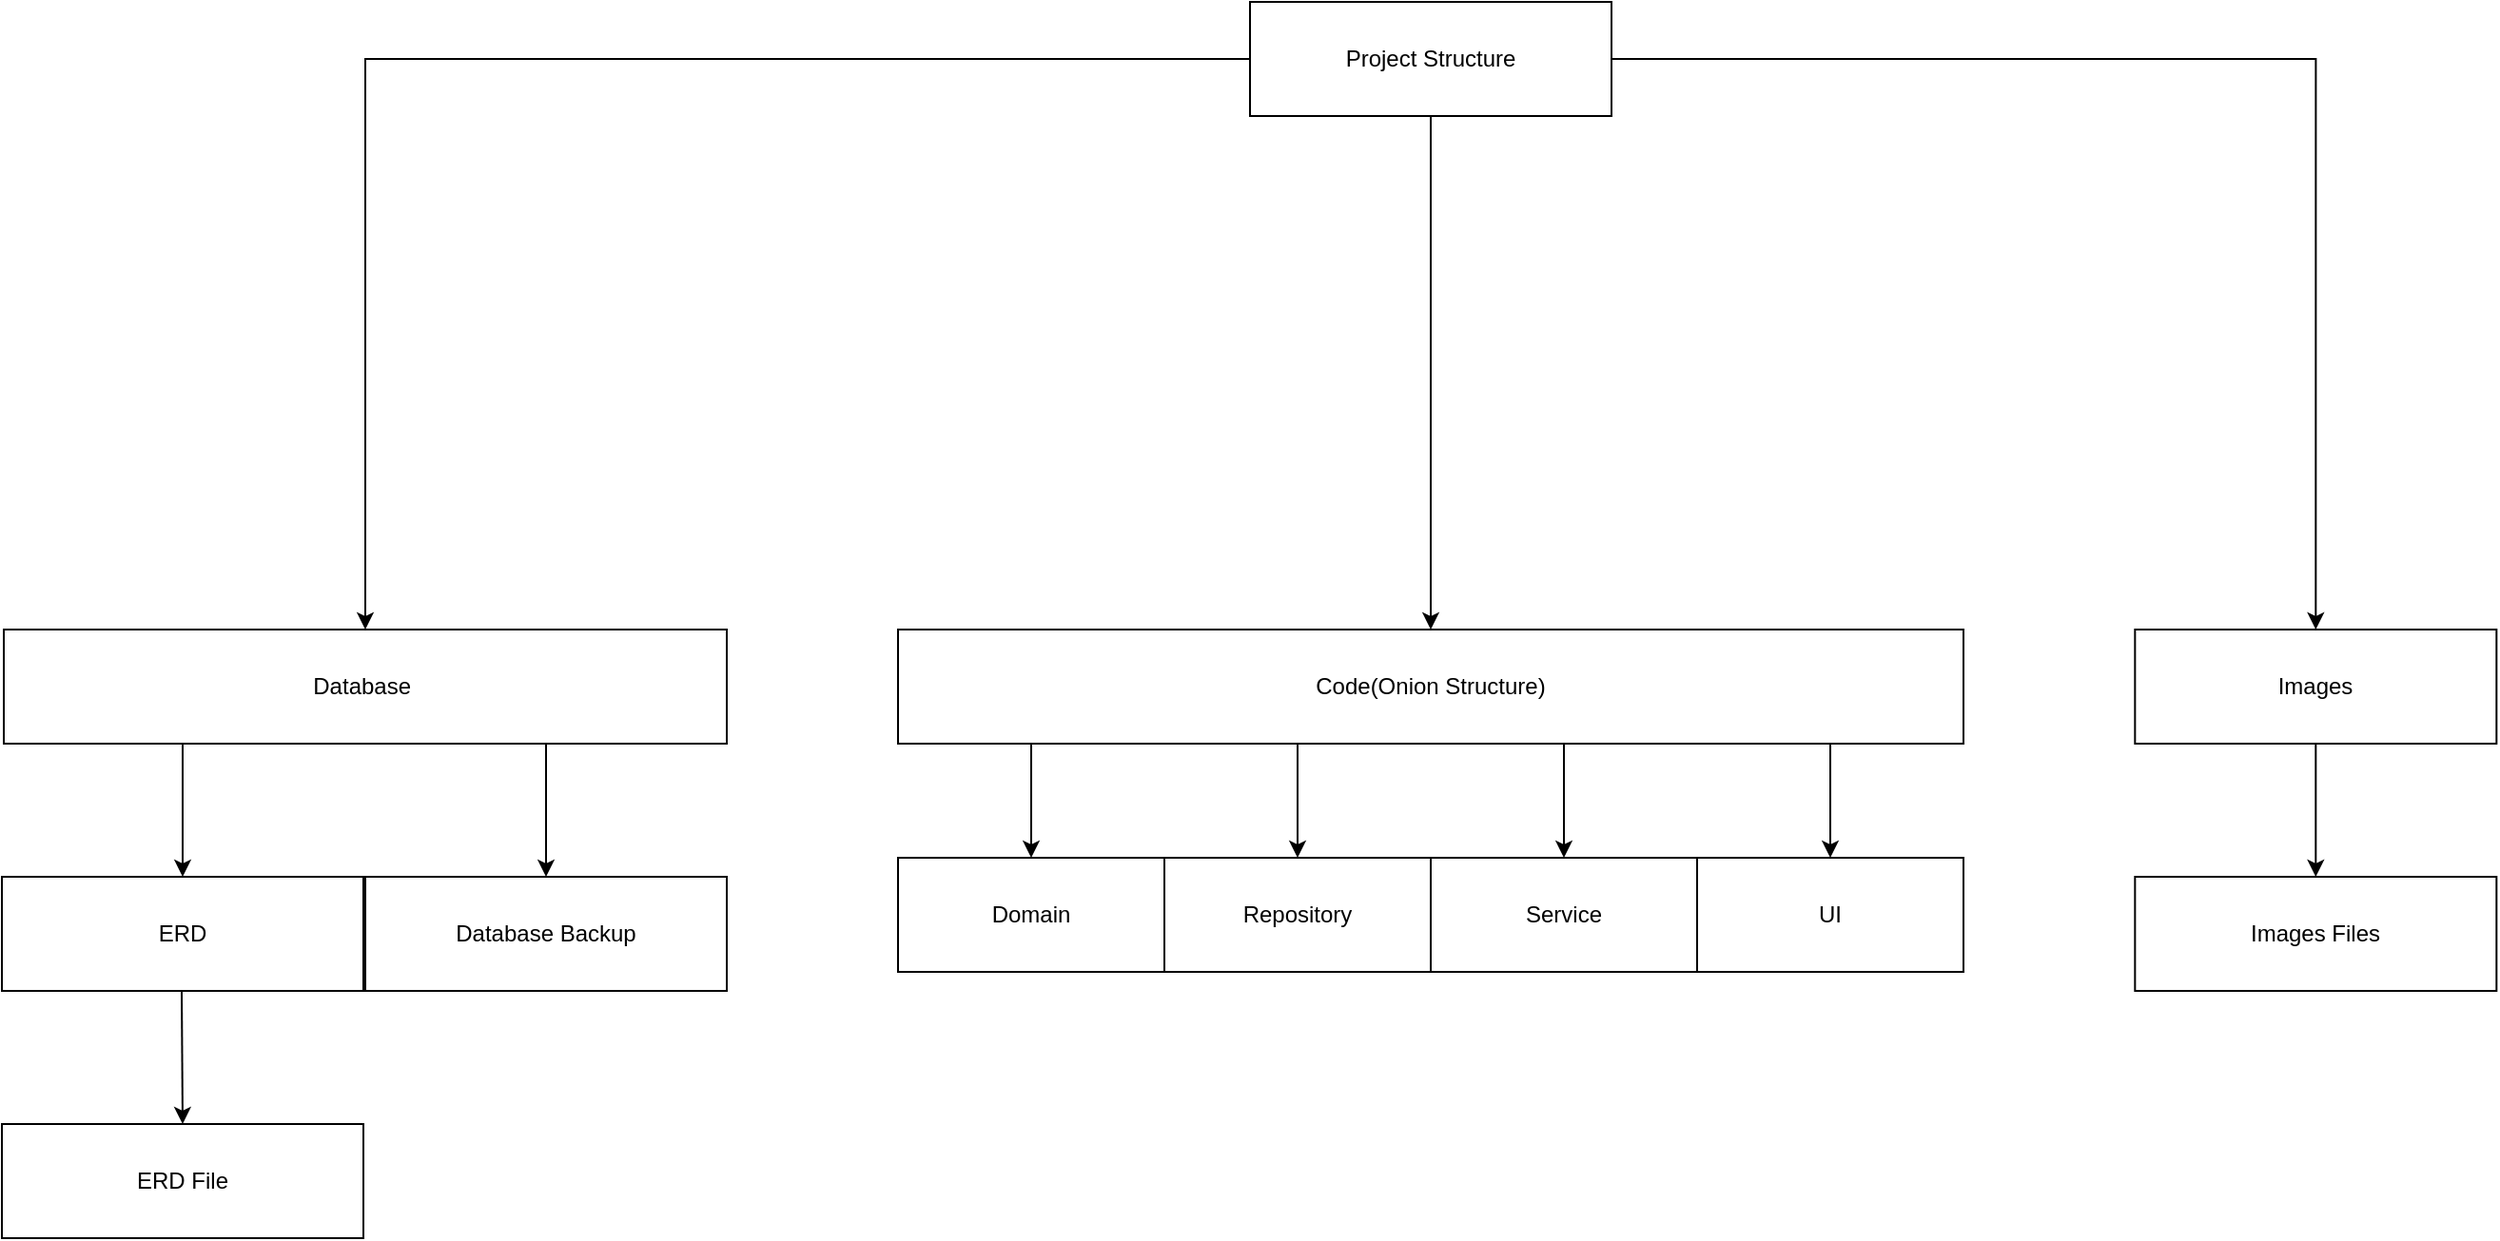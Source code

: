 <mxfile version="10.6.7" type="device"><diagram id="TCXDFObYefAbY0OHPTIA" name="Page-1"><mxGraphModel dx="2017" dy="1755" grid="1" gridSize="10" guides="1" tooltips="1" connect="1" arrows="1" fold="1" page="1" pageScale="1" pageWidth="850" pageHeight="1100" math="0" shadow="0"><root><mxCell id="0"/><mxCell id="1" parent="0"/><mxCell id="xSyL2oXEj-yj9FXpdXAO-1" value="Database&amp;nbsp;" style="rounded=0;whiteSpace=wrap;html=1;" vertex="1" parent="1"><mxGeometry x="-190" width="380" height="60" as="geometry"/></mxCell><mxCell id="xSyL2oXEj-yj9FXpdXAO-2" value="Database Backup" style="rounded=0;whiteSpace=wrap;html=1;" vertex="1" parent="1"><mxGeometry y="130" width="190" height="60" as="geometry"/></mxCell><mxCell id="xSyL2oXEj-yj9FXpdXAO-3" value="" style="endArrow=classic;html=1;entryX=0.5;entryY=0;entryDx=0;entryDy=0;" edge="1" parent="1" target="xSyL2oXEj-yj9FXpdXAO-2"><mxGeometry width="50" height="50" relative="1" as="geometry"><mxPoint x="95" y="60" as="sourcePoint"/><mxPoint x="-40" y="80" as="targetPoint"/></mxGeometry></mxCell><mxCell id="xSyL2oXEj-yj9FXpdXAO-4" value="Code(Onion Structure)" style="rounded=0;whiteSpace=wrap;html=1;" vertex="1" parent="1"><mxGeometry x="280" width="560" height="60" as="geometry"/></mxCell><mxCell id="xSyL2oXEj-yj9FXpdXAO-5" value="Repository" style="rounded=0;whiteSpace=wrap;html=1;" vertex="1" parent="1"><mxGeometry x="420" y="120" width="140" height="60" as="geometry"/></mxCell><mxCell id="xSyL2oXEj-yj9FXpdXAO-6" value="" style="endArrow=classic;html=1;exitX=0.5;exitY=1;exitDx=0;exitDy=0;entryX=0.5;entryY=0;entryDx=0;entryDy=0;" edge="1" parent="1" target="xSyL2oXEj-yj9FXpdXAO-5"><mxGeometry width="50" height="50" relative="1" as="geometry"><mxPoint x="490" y="60" as="sourcePoint"/><mxPoint x="305" y="100" as="targetPoint"/></mxGeometry></mxCell><mxCell id="xSyL2oXEj-yj9FXpdXAO-7" value="Domain" style="rounded=0;whiteSpace=wrap;html=1;" vertex="1" parent="1"><mxGeometry x="280" y="120" width="140" height="60" as="geometry"/></mxCell><mxCell id="xSyL2oXEj-yj9FXpdXAO-8" value="" style="endArrow=classic;html=1;exitX=0.5;exitY=1;exitDx=0;exitDy=0;entryX=0.5;entryY=0;entryDx=0;entryDy=0;" edge="1" parent="1" target="xSyL2oXEj-yj9FXpdXAO-7"><mxGeometry width="50" height="50" relative="1" as="geometry"><mxPoint x="350" y="60" as="sourcePoint"/><mxPoint x="165" y="100" as="targetPoint"/></mxGeometry></mxCell><mxCell id="xSyL2oXEj-yj9FXpdXAO-9" value="UI" style="rounded=0;whiteSpace=wrap;html=1;" vertex="1" parent="1"><mxGeometry x="700" y="120" width="140" height="60" as="geometry"/></mxCell><mxCell id="xSyL2oXEj-yj9FXpdXAO-10" value="" style="endArrow=classic;html=1;exitX=0.5;exitY=1;exitDx=0;exitDy=0;entryX=0.5;entryY=0;entryDx=0;entryDy=0;" edge="1" parent="1" target="xSyL2oXEj-yj9FXpdXAO-9"><mxGeometry width="50" height="50" relative="1" as="geometry"><mxPoint x="770" y="60" as="sourcePoint"/><mxPoint x="585" y="100" as="targetPoint"/></mxGeometry></mxCell><mxCell id="xSyL2oXEj-yj9FXpdXAO-11" value="Service" style="rounded=0;whiteSpace=wrap;html=1;" vertex="1" parent="1"><mxGeometry x="560" y="120" width="140" height="60" as="geometry"/></mxCell><mxCell id="xSyL2oXEj-yj9FXpdXAO-12" value="" style="endArrow=classic;html=1;exitX=0.5;exitY=1;exitDx=0;exitDy=0;entryX=0.5;entryY=0;entryDx=0;entryDy=0;" edge="1" parent="1" target="xSyL2oXEj-yj9FXpdXAO-11"><mxGeometry width="50" height="50" relative="1" as="geometry"><mxPoint x="630" y="60" as="sourcePoint"/><mxPoint x="445" y="100" as="targetPoint"/></mxGeometry></mxCell><mxCell id="xSyL2oXEj-yj9FXpdXAO-13" value="Images" style="rounded=0;whiteSpace=wrap;html=1;" vertex="1" parent="1"><mxGeometry x="930.167" width="190" height="60" as="geometry"/></mxCell><mxCell id="xSyL2oXEj-yj9FXpdXAO-14" value="Images Files&lt;br&gt;" style="rounded=0;whiteSpace=wrap;html=1;" vertex="1" parent="1"><mxGeometry x="930.167" y="130" width="190" height="60" as="geometry"/></mxCell><mxCell id="xSyL2oXEj-yj9FXpdXAO-15" value="" style="endArrow=classic;html=1;exitX=0.5;exitY=1;exitDx=0;exitDy=0;entryX=0.5;entryY=0;entryDx=0;entryDy=0;" edge="1" parent="1" source="xSyL2oXEj-yj9FXpdXAO-13" target="xSyL2oXEj-yj9FXpdXAO-14"><mxGeometry width="50" height="50" relative="1" as="geometry"><mxPoint x="840.167" y="130" as="sourcePoint"/><mxPoint x="890.167" y="80" as="targetPoint"/></mxGeometry></mxCell><mxCell id="xSyL2oXEj-yj9FXpdXAO-16" value="ERD" style="rounded=0;whiteSpace=wrap;html=1;" vertex="1" parent="1"><mxGeometry x="-191" y="130" width="190" height="60" as="geometry"/></mxCell><mxCell id="xSyL2oXEj-yj9FXpdXAO-17" value="" style="endArrow=classic;html=1;entryX=0.5;entryY=0;entryDx=0;entryDy=0;" edge="1" parent="1" target="xSyL2oXEj-yj9FXpdXAO-16"><mxGeometry width="50" height="50" relative="1" as="geometry"><mxPoint x="-96" y="60" as="sourcePoint"/><mxPoint x="-231" y="80" as="targetPoint"/></mxGeometry></mxCell><mxCell id="xSyL2oXEj-yj9FXpdXAO-18" value="ERD File" style="rounded=0;whiteSpace=wrap;html=1;" vertex="1" parent="1"><mxGeometry x="-191" y="260" width="190" height="60" as="geometry"/></mxCell><mxCell id="xSyL2oXEj-yj9FXpdXAO-19" value="" style="endArrow=classic;html=1;" edge="1" parent="1"><mxGeometry width="50" height="50" relative="1" as="geometry"><mxPoint x="-96.5" y="190" as="sourcePoint"/><mxPoint x="-96" y="260" as="targetPoint"/></mxGeometry></mxCell><mxCell id="xSyL2oXEj-yj9FXpdXAO-21" style="edgeStyle=orthogonalEdgeStyle;rounded=0;orthogonalLoop=1;jettySize=auto;html=1;entryX=0.5;entryY=0;entryDx=0;entryDy=0;" edge="1" parent="1" source="xSyL2oXEj-yj9FXpdXAO-20" target="xSyL2oXEj-yj9FXpdXAO-1"><mxGeometry relative="1" as="geometry"/></mxCell><mxCell id="xSyL2oXEj-yj9FXpdXAO-22" style="edgeStyle=orthogonalEdgeStyle;rounded=0;orthogonalLoop=1;jettySize=auto;html=1;entryX=0.5;entryY=0;entryDx=0;entryDy=0;" edge="1" parent="1" source="xSyL2oXEj-yj9FXpdXAO-20" target="xSyL2oXEj-yj9FXpdXAO-4"><mxGeometry relative="1" as="geometry"/></mxCell><mxCell id="xSyL2oXEj-yj9FXpdXAO-23" style="edgeStyle=orthogonalEdgeStyle;rounded=0;orthogonalLoop=1;jettySize=auto;html=1;entryX=0.5;entryY=0;entryDx=0;entryDy=0;" edge="1" parent="1" source="xSyL2oXEj-yj9FXpdXAO-20" target="xSyL2oXEj-yj9FXpdXAO-13"><mxGeometry relative="1" as="geometry"/></mxCell><mxCell id="xSyL2oXEj-yj9FXpdXAO-20" value="Project Structure&lt;br&gt;" style="rounded=0;whiteSpace=wrap;html=1;" vertex="1" parent="1"><mxGeometry x="465" y="-330" width="190" height="60" as="geometry"/></mxCell></root></mxGraphModel></diagram></mxfile>